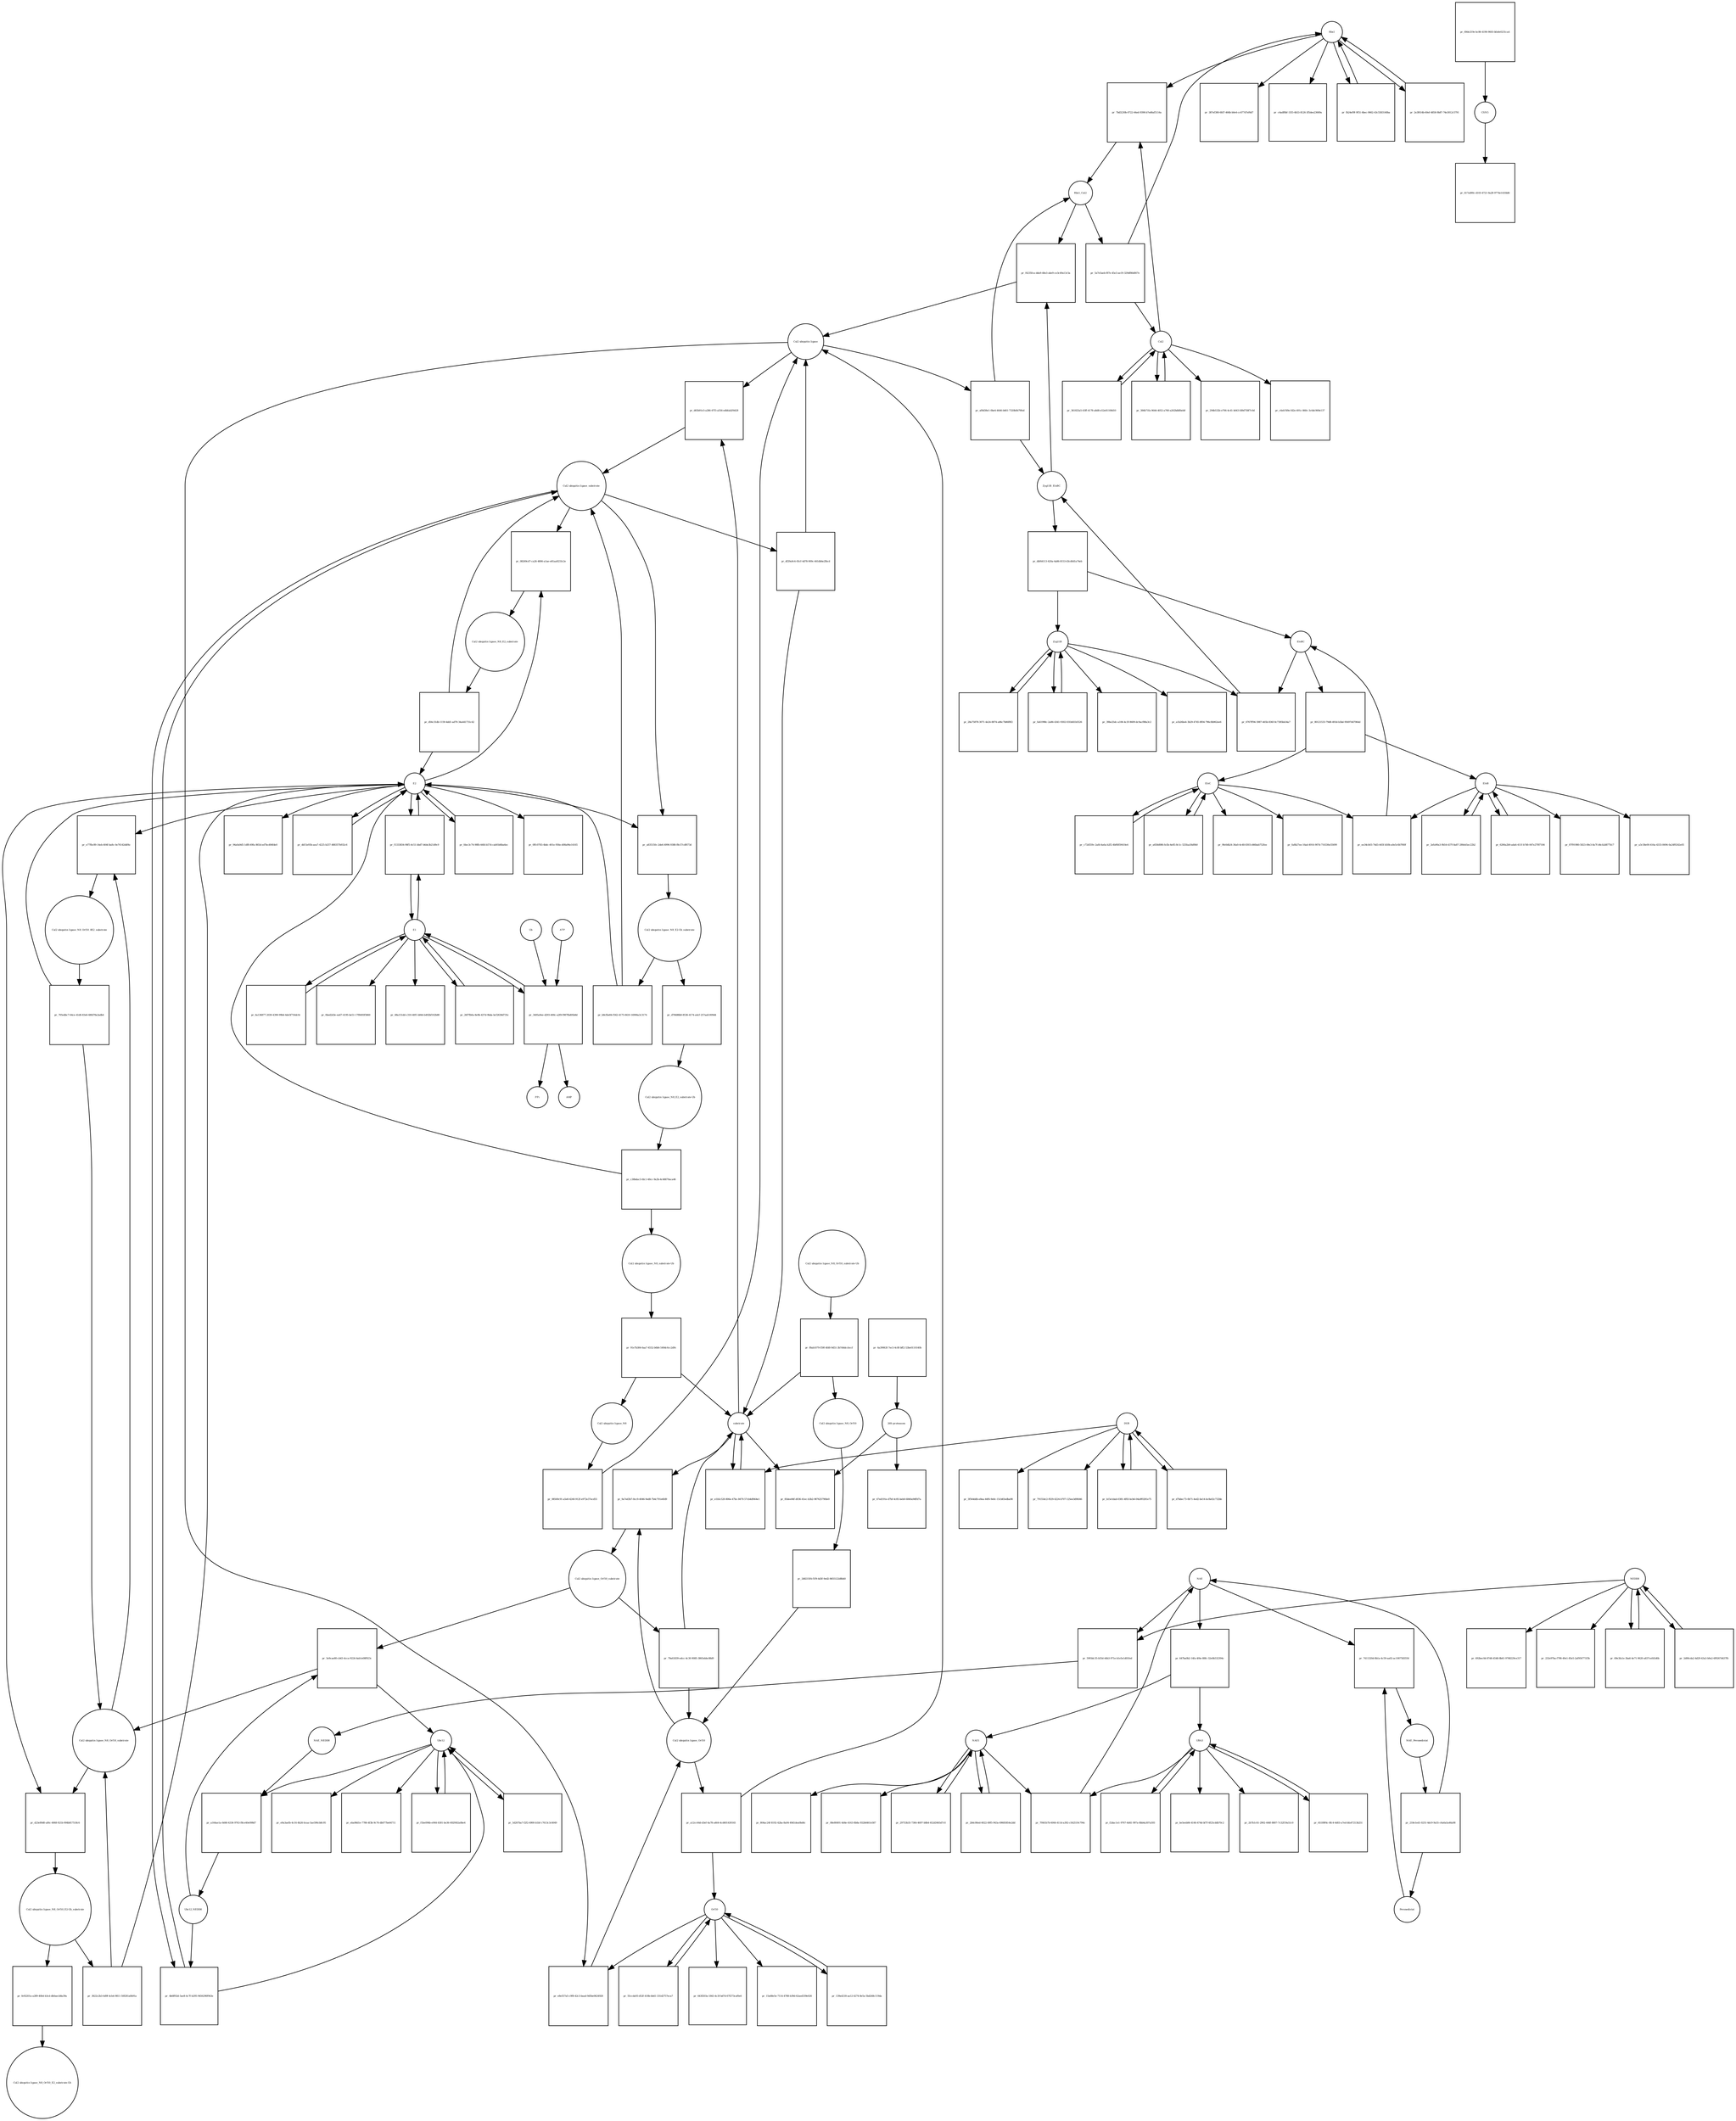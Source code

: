 strict digraph  {
Rbx1 [annotation="", bipartite=0, cls=macromolecule, fontsize=4, label=Rbx1, shape=circle];
"pr_7bd3230b-0722-44ed-9398-b7ed6af5114a" [annotation="", bipartite=1, cls=process, fontsize=4, label="pr_7bd3230b-0722-44ed-9398-b7ed6af5114a", shape=square];
Cul2 [annotation="", bipartite=0, cls=macromolecule, fontsize=4, label=Cul2, shape=circle];
Rbx1_Cul2 [annotation="", bipartite=0, cls=complex, fontsize=4, label=Rbx1_Cul2, shape=circle];
"Cul2 ubiquitin ligase_N8_Orf10_substrate" [annotation="", bipartite=0, cls=complex, fontsize=4, label="Cul2 ubiquitin ligase_N8_Orf10_substrate", shape=circle];
"pr_e77fbc89-14eb-404f-ba8c-0e76142ddf4c" [annotation="", bipartite=1, cls=process, fontsize=4, label="pr_e77fbc89-14eb-404f-ba8c-0e76142ddf4c", shape=square];
E2 [annotation="", bipartite=0, cls=macromolecule, fontsize=4, label=E2, shape=circle];
"Cul2 ubiquitin ligase_N8_Orf10_0E2_substrate" [annotation="", bipartite=0, cls=complex, fontsize=4, label="Cul2 ubiquitin ligase_N8_Orf10_0E2_substrate", shape=circle];
"Cul2 ubiquitin ligase_substrate" [annotation="", bipartite=0, cls=complex, fontsize=4, label="Cul2 ubiquitin ligase_substrate", shape=circle];
"pr_08269cd7-ca26-4806-a1ae-e81aa9233c2e" [annotation="", bipartite=1, cls=process, fontsize=4, label="pr_08269cd7-ca26-4806-a1ae-e81aa9233c2e", shape=square];
"Cul2 ubiquitin ligase_N8_E2_substrate" [annotation="", bipartite=0, cls=complex, fontsize=4, label="Cul2 ubiquitin ligase_N8_E2_substrate", shape=circle];
"Cul2 ubiquitin ligase_Orf10" [annotation="", bipartite=0, cls=complex, fontsize=4, label="Cul2 ubiquitin ligase_Orf10", shape=circle];
"pr_9a7ed3b7-8cc9-4046-9ed8-7b4c701e6fd9" [annotation="", bipartite=1, cls=process, fontsize=4, label="pr_9a7ed3b7-8cc9-4046-9ed8-7b4c701e6fd9", shape=square];
substrate [annotation="", bipartite=0, cls=macromolecule, fontsize=4, label=substrate, shape=circle];
"Cul2 ubiquitin ligase_Orf10_substrate" [annotation="", bipartite=0, cls=complex, fontsize=4, label="Cul2 ubiquitin ligase_Orf10_substrate", shape=circle];
"pr_5e9cae80-cb63-4cca-9224-4ab1e08f923c" [annotation="", bipartite=1, cls=process, fontsize=4, label="pr_5e9cae80-cb63-4cca-9224-4ab1e08f923c", shape=square];
Ubc12_NEDD8 [annotation="", bipartite=0, cls=complex, fontsize=4, label=Ubc12_NEDD8, shape=circle];
Ubc12 [annotation="", bipartite=0, cls=macromolecule, fontsize=4, label=Ubc12, shape=circle];
"pr_d65b91e3-a286-47f3-a556-edbfab2f4428" [annotation="", bipartite=1, cls=process, fontsize=4, label="pr_d65b91e3-a286-47f3-a556-edbfab2f4428", shape=square];
"Cul2 ubiquitin ligase" [annotation="", bipartite=0, cls=complex, fontsize=4, label="Cul2 ubiquitin ligase", shape=circle];
"pr_4b6ff02d-5ae8-4c7f-b295-9456290f943e" [annotation="", bipartite=1, cls=process, fontsize=4, label="pr_4b6ff02d-5ae8-4c7f-b295-9456290f943e", shape=square];
EloB [annotation="", bipartite=0, cls=macromolecule, fontsize=4, label=EloB, shape=circle];
"pr_ee34cb03-74d3-445f-b50b-a0e5c6b7f60f" [annotation="", bipartite=1, cls=process, fontsize=4, label="pr_ee34cb03-74d3-445f-b50b-a0e5c6b7f60f", shape=square];
EloC [annotation="", bipartite=0, cls=macromolecule, fontsize=4, label=EloC, shape=circle];
EloBC [annotation="", bipartite=0, cls=complex, fontsize=4, label=EloBC, shape=circle];
"pr_6767ff94-5987-465b-836f-8c7385bb34a7" [annotation="", bipartite=1, cls=process, fontsize=4, label="pr_6767ff94-5987-465b-836f-8c7385bb34a7", shape=square];
Zyg11B [annotation="", bipartite=0, cls=macromolecule, fontsize=4, label=Zyg11B, shape=circle];
Zyg11B_EloBC [annotation="", bipartite=0, cls=complex, fontsize=4, label=Zyg11B_EloBC, shape=circle];
"pr_f4235fca-dda9-48e3-abe9-ce3c49a13c5a" [annotation="", bipartite=1, cls=process, fontsize=4, label="pr_f4235fca-dda9-48e3-abe9-ce3c49a13c5a", shape=square];
NAE1 [annotation="", bipartite=0, cls=macromolecule, fontsize=4, label=NAE1, shape=circle];
"pr_7f461b7b-6044-411d-a392-c562519c794c" [annotation="", bipartite=1, cls=process, fontsize=4, label="pr_7f461b7b-6044-411d-a392-c562519c794c", shape=square];
UBA3 [annotation="", bipartite=0, cls=macromolecule, fontsize=4, label=UBA3, shape=circle];
NAE [annotation="", bipartite=0, cls=complex, fontsize=4, label=NAE, shape=circle];
"pr_7411320d-8b1a-4c59-aa02-ac1007583556" [annotation="", bipartite=1, cls=process, fontsize=4, label="pr_7411320d-8b1a-4c59-aa02-ac1007583556", shape=square];
Pevonedistat [annotation="", bipartite=0, cls="simple chemical", fontsize=4, label=Pevonedistat, shape=circle];
NAE_Pevonedistat [annotation="", bipartite=0, cls=complex, fontsize=4, label=NAE_Pevonedistat, shape=circle];
NEDD8 [annotation="", bipartite=0, cls=macromolecule, fontsize=4, label=NEDD8, shape=circle];
"pr_5993dc35-b55d-44b3-971e-b1e5e1d01fed" [annotation="", bipartite=1, cls=process, fontsize=4, label="pr_5993dc35-b55d-44b3-971e-b1e5e1d01fed", shape=square];
NAE_NEDD8 [annotation="", bipartite=0, cls=complex, fontsize=4, label=NAE_NEDD8, shape=circle];
"pr_e8e557a5-c9f8-42c3-baad-9d5be0624928" [annotation="", bipartite=1, cls=process, fontsize=4, label="pr_e8e557a5-c9f8-42c3-baad-9d5be0624928", shape=square];
Orf10 [annotation="", bipartite=0, cls=macromolecule, fontsize=4, label=Orf10, shape=circle];
"pr_a164ae1a-0d46-4334-9763-f8ce40e098d7" [annotation="", bipartite=1, cls=process, fontsize=4, label="pr_a164ae1a-0d46-4334-9763-f8ce40e098d7", shape=square];
"26S-proteasom" [annotation="", bipartite=0, cls=complex, fontsize=4, label="26S-proteasom", shape=circle];
"pr_47ed191e-d7bf-4c85-beb0-6840a94ffd7a" [annotation="", bipartite=1, cls=process, fontsize=4, label="pr_47ed191e-d7bf-4c85-beb0-6840a94ffd7a", shape=square];
CSN5 [annotation="", bipartite=0, cls=complex, fontsize=4, label=CSN5, shape=circle];
"pr_617a490c-d103-4721-9a28-9774e141fdd6" [annotation="", bipartite=1, cls=process, fontsize=4, label="pr_617a490c-d103-4721-9a28-9774e141fdd6", shape=square];
"pr_294b532b-e706-4c41-b043-fd9d758f7c0d" [annotation="", bipartite=1, cls=process, fontsize=4, label="pr_294b532b-e706-4c41-b043-fd9d758f7c0d", shape=square];
"pr_c6eb7d9e-fd2e-491c-860c-3c6dc969e137" [annotation="", bipartite=1, cls=process, fontsize=4, label="pr_c6eb7d9e-fd2e-491c-860c-3c6dc969e137", shape=square];
DUB [annotation="", bipartite=0, cls=macromolecule, fontsize=4, label=DUB, shape=circle];
"pr_3f564ddb-e8ea-44f6-9e8c-15cb83edba98" [annotation="", bipartite=1, cls=process, fontsize=4, label="pr_3f564ddb-e8ea-44f6-9e8c-15cb83edba98", shape=square];
"pr_79155dc2-f029-4224-b707-125ee3d9fd46" [annotation="", bipartite=1, cls=process, fontsize=4, label="pr_79155dc2-f029-4224-b707-125ee3d9fd46", shape=square];
E1 [annotation="", bipartite=0, cls=macromolecule, fontsize=4, label=E1, shape=circle];
"pr_0bed2d3e-ea67-4195-be51-17f8493f5860" [annotation="", bipartite=1, cls=process, fontsize=4, label="pr_0bed2d3e-ea67-4195-be51-17f8493f5860", shape=square];
"pr_68a151dd-c310-40f1-b844-b492bf102b80" [annotation="", bipartite=1, cls=process, fontsize=4, label="pr_68a151dd-c310-40f1-b844-b492bf102b80", shape=square];
"pr_0ffc0783-4bdc-401e-956e-d08a96e14165" [annotation="", bipartite=1, cls=process, fontsize=4, label="pr_0ffc0783-4bdc-401e-956e-d08a96e14165", shape=square];
"pr_94a0a9d5-1df8-49fa-865d-ed7bcd04fde0" [annotation="", bipartite=1, cls=process, fontsize=4, label="pr_94a0a9d5-1df8-49fa-865d-ed7bcd04fde0", shape=square];
"pr_87f91980-5823-49e3-8a7f-d4cb2d877b17" [annotation="", bipartite=1, cls=process, fontsize=4, label="pr_87f91980-5823-49e3-8a7f-d4cb2d877b17", shape=square];
"pr_a3c58e00-416a-4333-8494-0a24f0242e05" [annotation="", bipartite=1, cls=process, fontsize=4, label="pr_a3c58e00-416a-4333-8494-0a24f0242e05", shape=square];
"pr_9fe0db24-36a0-4c48-8303-d46bab752fee" [annotation="", bipartite=1, cls=process, fontsize=4, label="pr_9fe0db24-36a0-4c48-8303-d46bab752fee", shape=square];
"pr_fa8b27ee-16ad-4916-907d-716336e55699" [annotation="", bipartite=1, cls=process, fontsize=4, label="pr_fa8b27ee-16ad-4916-907d-716336e55699", shape=square];
"pr_804ac24f-8192-42ba-8a04-49d1dea0bd4c" [annotation="", bipartite=1, cls=process, fontsize=4, label="pr_804ac24f-8192-42ba-8a04-49d1dea0bd4c", shape=square];
"pr_08e80491-4d4e-4163-8b8a-932b6461e587" [annotation="", bipartite=1, cls=process, fontsize=4, label="pr_08e80491-4d4e-4163-8b8a-932b6461e587", shape=square];
"pr_692bec0d-87d6-4548-8b61-9768229ce317" [annotation="", bipartite=1, cls=process, fontsize=4, label="pr_692bec0d-87d6-4548-8b61-9768229ce317", shape=square];
"pr_232e97ba-f798-49e1-85e5-2af956771f3b" [annotation="", bipartite=1, cls=process, fontsize=4, label="pr_232e97ba-f798-49e1-85e5-2af956771f3b", shape=square];
"pr_643f203a-1843-4c3f-bd7d-67f273caf0e6" [annotation="", bipartite=1, cls=process, fontsize=4, label="pr_643f203a-1843-4c3f-bd7d-67f273caf0e6", shape=square];
"pr_15a68e5e-7114-4788-b39d-62aed339e026" [annotation="", bipartite=1, cls=process, fontsize=4, label="pr_15a68e5e-7114-4788-b39d-62aed339e026", shape=square];
"pr_387ef380-6fd7-466b-b0e4-cc677d7ef6d7" [annotation="", bipartite=1, cls=process, fontsize=4, label="pr_387ef380-6fd7-466b-b0e4-cc677d7ef6d7", shape=square];
"pr_c4adf8bf-15f3-4b53-8126-3f5dee23669a" [annotation="", bipartite=1, cls=process, fontsize=4, label="pr_c4adf8bf-15f3-4b53-8126-3f5dee23669a", shape=square];
"pr_be5eeb84-4146-474d-bf7f-6f25cddb70c2" [annotation="", bipartite=1, cls=process, fontsize=4, label="pr_be5eeb84-4146-474d-bf7f-6f25cddb70c2", shape=square];
"pr_2b7b1c61-2902-446f-8807-7c32f19a51c0" [annotation="", bipartite=1, cls=process, fontsize=4, label="pr_2b7b1c61-2902-446f-8807-7c32f19a51c0", shape=square];
"pr_e9a3aefb-4c16-4b26-bcaa-5ae596cb8c95" [annotation="", bipartite=1, cls=process, fontsize=4, label="pr_e9a3aefb-4c16-4b26-bcaa-5ae596cb8c95", shape=square];
"pr_eba98d1e-7786-4f3b-9c76-db077be64711" [annotation="", bipartite=1, cls=process, fontsize=4, label="pr_eba98d1e-7786-4f3b-9c76-db077be64711", shape=square];
"pr_39be25dc-a106-4c3f-8609-dc9acf88a3c2" [annotation="", bipartite=1, cls=process, fontsize=4, label="pr_39be25dc-a106-4c3f-8609-dc9acf88a3c2", shape=square];
"pr_a1b26be4-3b29-4745-8f04-796c8b962ee6" [annotation="", bipartite=1, cls=process, fontsize=4, label="pr_a1b26be4-3b29-4745-8f04-796c8b962ee6", shape=square];
"pr_85dee84f-d036-41ec-b3b2-98762579fde0" [annotation="", bipartite=1, cls=process, fontsize=4, label="pr_85dee84f-d036-41ec-b3b2-98762579fde0", shape=square];
"Cul2 ubiquitin ligase_N8_Orf10_E2-Ub_substrate" [annotation="", bipartite=0, cls=complex, fontsize=4, label="Cul2 ubiquitin ligase_N8_Orf10_E2-Ub_substrate", shape=circle];
"pr_3622c2b3-6d9f-4cb4-9811-50f281a0b91a" [annotation="", bipartite=1, cls=process, fontsize=4, label="pr_3622c2b3-6d9f-4cb4-9811-50f281a0b91a", shape=square];
"Cul2 ubiquitin ligase_N8_E2-Ub_substrate" [annotation="", bipartite=0, cls=complex, fontsize=4, label="Cul2 ubiquitin ligase_N8_E2-Ub_substrate", shape=circle];
"pr_b8cfbe84-f562-4175-8410-16906a3c3174" [annotation="", bipartite=1, cls=process, fontsize=4, label="pr_b8cfbe84-f562-4175-8410-16906a3c3174", shape=square];
"pr_e1b5c520-806e-47bc-8470-57cb4df464e1" [annotation="", bipartite=1, cls=process, fontsize=4, label="pr_e1b5c520-806e-47bc-8470-57cb4df464e1", shape=square];
"pr_5a7e5aeb-f87e-45e3-ae19-329df86d007e" [annotation="", bipartite=1, cls=process, fontsize=4, label="pr_5a7e5aeb-f87e-45e3-ae19-329df86d007e", shape=square];
"pr_705edbc7-64ce-41d6-83e6-68fd78a3adb4" [annotation="", bipartite=1, cls=process, fontsize=4, label="pr_705edbc7-64ce-41d6-83e6-68fd78a3adb4", shape=square];
"pr_d56c31db-1159-4dd1-ad70-34a441731c42" [annotation="", bipartite=1, cls=process, fontsize=4, label="pr_d56c31db-1159-4dd1-ad70-34a441731c42", shape=square];
"Cul2 ubiquitin ligase_N8_E2_substrate-Ub" [annotation="", bipartite=0, cls=complex, fontsize=4, label="Cul2 ubiquitin ligase_N8_E2_substrate-Ub", shape=circle];
"pr_c38bdac5-fdc1-48cc-9a3b-4c48870aca46" [annotation="", bipartite=1, cls=process, fontsize=4, label="pr_c38bdac5-fdc1-48cc-9a3b-4c48870aca46", shape=square];
"Cul2 ubiquitin ligase_N8_substrate-Ub" [annotation="", bipartite=0, cls=complex, fontsize=4, label="Cul2 ubiquitin ligase_N8_substrate-Ub", shape=circle];
"pr_af8d38e1-0be4-4646-b661-7320b0b79fed" [annotation="", bipartite=1, cls=process, fontsize=4, label="pr_af8d38e1-0be4-4646-b661-7320b0b79fed", shape=square];
"Cul2 ubiquitin ligase_N8" [annotation="", bipartite=0, cls=complex, fontsize=4, label="Cul2 ubiquitin ligase_N8", shape=circle];
"pr_08569c91-a5e8-4240-912f-e972e37ecd55" [annotation="", bipartite=1, cls=process, fontsize=4, label="pr_08569c91-a5e8-4240-912f-e972e37ecd55", shape=square];
"pr_a12cc44d-d3ef-4a78-a464-4cd401430165" [annotation="", bipartite=1, cls=process, fontsize=4, label="pr_a12cc44d-d3ef-4a78-a464-4cd401430165", shape=square];
"Cul2 ubiquitin ligase_N8_Orf10" [annotation="", bipartite=0, cls=complex, fontsize=4, label="Cul2 ubiquitin ligase_N8_Orf10", shape=circle];
"pr_248215f4-f1f9-4d3f-9ed2-8655122d8b40" [annotation="", bipartite=1, cls=process, fontsize=4, label="pr_248215f4-f1f9-4d3f-9ed2-8655122d8b40", shape=square];
"pr_79a61839-edcc-4c30-9085-3865ebbc88d9" [annotation="", bipartite=1, cls=process, fontsize=4, label="pr_79a61839-edcc-4c30-9085-3865ebbc88d9", shape=square];
"Cul2 ubiquitin ligase_N8_Orf10_substrate-Ub" [annotation="", bipartite=0, cls=complex, fontsize=4, label="Cul2 ubiquitin ligase_N8_Orf10_substrate-Ub", shape=circle];
"pr_f8ab1079-f59f-4fd0-9d51-3b7d4dccbccf" [annotation="", bipartite=1, cls=process, fontsize=4, label="pr_f8ab1079-f59f-4fd0-9d51-3b7d4dccbccf", shape=square];
"pr_df29a9c4-05cf-4d78-909c-661db6e2fbcd" [annotation="", bipartite=1, cls=process, fontsize=4, label="pr_df29a9c4-05cf-4d78-909c-661db6e2fbcd", shape=square];
"pr_91e7b384-6aa7-4552-b6b6-549dc6cc2d9c" [annotation="", bipartite=1, cls=process, fontsize=4, label="pr_91e7b384-6aa7-4552-b6b6-549dc6cc2d9c", shape=square];
"pr_80121533-79d8-493d-b3bd-95697d47064d" [annotation="", bipartite=1, cls=process, fontsize=4, label="pr_80121533-79d8-493d-b3bd-95697d47064d", shape=square];
"pr_dbf44113-420a-4a86-8153-d3cd0d1a74eb" [annotation="", bipartite=1, cls=process, fontsize=4, label="pr_dbf44113-420a-4a86-8153-d3cd0d1a74eb", shape=square];
"pr_647ba0b2-14fa-4f4e-88fc-32e0b532394c" [annotation="", bipartite=1, cls=process, fontsize=4, label="pr_647ba0b2-14fa-4f4e-88fc-32e0b532394c", shape=square];
"pr_218e1ed1-0251-4dc9-9a55-c6a6a5a46a98" [annotation="", bipartite=1, cls=process, fontsize=4, label="pr_218e1ed1-0251-4dc9-9a55-c6a6a5a46a98", shape=square];
"pr_6a39063f-7ec5-4c8f-bff2-53be0110140b" [annotation="", bipartite=1, cls=process, fontsize=4, label="pr_6a39063f-7ec5-4c8f-bff2-53be0110140b", shape=square];
"pr_69de219e-bc86-4196-9603-bfa6e0231ca4" [annotation="", bipartite=1, cls=process, fontsize=4, label="pr_69de219e-bc86-4196-9603-bfa6e0231ca4", shape=square];
"pr_361825a5-43ff-4178-a8d8-e52e81108d10" [annotation="", bipartite=1, cls=process, fontsize=4, label="pr_361825a5-43ff-4178-a8d8-e52e81108d10", shape=square];
"pr_b15e1dab-0381-4f83-bcb6-04a9f0281e75" [annotation="", bipartite=1, cls=process, fontsize=4, label="pr_b15e1dab-0381-4f83-bcb6-04a9f0281e75", shape=square];
"pr_26f7fb0a-8e9b-437d-9bda-bcf2638d735c" [annotation="", bipartite=1, cls=process, fontsize=4, label="pr_26f7fb0a-8e9b-437d-9bda-bcf2638d735c", shape=square];
"pr_dd15e93b-aea7-4225-b257-488357b932c6" [annotation="", bipartite=1, cls=process, fontsize=4, label="pr_dd15e93b-aea7-4225-b257-488357b932c6", shape=square];
"pr_2efa90a3-9b54-437f-8a87-280eb5ec22b2" [annotation="", bipartite=1, cls=process, fontsize=4, label="pr_2efa90a3-9b54-437f-8a87-280eb5ec22b2", shape=square];
"pr_c72d559c-2afd-4a6a-b2f2-4bf6859410e4" [annotation="", bipartite=1, cls=process, fontsize=4, label="pr_c72d559c-2afd-4a6a-b2f2-4bf6859410e4", shape=square];
"pr_29753b35-7364-4697-b8b4-452d3465d7c0" [annotation="", bipartite=1, cls=process, fontsize=4, label="pr_29753b35-7364-4697-b8b4-452d3465d7c0", shape=square];
"pr_69e3fa1e-3ba6-4e71-9620-a837cefd1d6b" [annotation="", bipartite=1, cls=process, fontsize=4, label="pr_69e3fa1e-3ba6-4e71-9620-a837cefd1d6b", shape=square];
"pr_139a4218-aa12-4274-8e5a-5bd248c119da" [annotation="", bipartite=1, cls=process, fontsize=4, label="pr_139a4218-aa12-4274-8e5a-5bd248c119da", shape=square];
"pr_fb24ef9f-9f51-4bec-9662-43c5583140ba" [annotation="", bipartite=1, cls=process, fontsize=4, label="pr_fb24ef9f-9f51-4bec-9662-43c5583140ba", shape=square];
"pr_65189f4c-8fc4-4d03-a7ed-bfa47213b251" [annotation="", bipartite=1, cls=process, fontsize=4, label="pr_65189f4c-8fc4-4d03-a7ed-bfa47213b251", shape=square];
"pr_f1be094b-e944-4301-be36-492f402a0be4" [annotation="", bipartite=1, cls=process, fontsize=4, label="pr_f1be094b-e944-4301-be36-492f402a0be4", shape=square];
"pr_28a75878-3071-4e24-8874-a86c7b86f8f2" [annotation="", bipartite=1, cls=process, fontsize=4, label="pr_28a75878-3071-4e24-8874-a86c7b86f8f2", shape=square];
"pr_384b71fa-9644-4052-a760-a262bdbfbeb8" [annotation="", bipartite=1, cls=process, fontsize=4, label="pr_384b71fa-9644-4052-a760-a262bdbfbeb8", shape=square];
"pr_d7bdec73-0b71-4ed2-be14-bc8a02c732bb" [annotation="", bipartite=1, cls=process, fontsize=4, label="pr_d7bdec73-0b71-4ed2-be14-bc8a02c732bb", shape=square];
"pr_6a136877-2030-4390-99b4-4de5f716dc0c" [annotation="", bipartite=1, cls=process, fontsize=4, label="pr_6a136877-2030-4390-99b4-4de5f716dc0c", shape=square];
"pr_fdec3c74-98fb-44fd-b57d-cab93d4ba6ec" [annotation="", bipartite=1, cls=process, fontsize=4, label="pr_fdec3c74-98fb-44fd-b57d-cab93d4ba6ec", shape=square];
"pr_6206a2b9-ada6-411f-b7d0-047e27f87184" [annotation="", bipartite=1, cls=process, fontsize=4, label="pr_6206a2b9-ada6-411f-b7d0-047e27f87184", shape=square];
"pr_a658d086-fe5b-4e85-8c1c-525faa56d9b0" [annotation="", bipartite=1, cls=process, fontsize=4, label="pr_a658d086-fe5b-4e85-8c1c-525faa56d9b0", shape=square];
"pr_2b6c86ed-6022-49f5-943a-69685854e2dd" [annotation="", bipartite=1, cls=process, fontsize=4, label="pr_2b6c86ed-6022-49f5-943a-69685854e2dd", shape=square];
"pr_2d00cda2-4d29-43a3-b9a2-6f9267d437fb" [annotation="", bipartite=1, cls=process, fontsize=4, label="pr_2d00cda2-4d29-43a3-b9a2-6f9267d437fb", shape=square];
"pr_55ccda93-d52f-418b-bb41-331d2757eca7" [annotation="", bipartite=1, cls=process, fontsize=4, label="pr_55ccda93-d52f-418b-bb41-331d2757eca7", shape=square];
"pr_2e3f614b-60ef-4858-9b87-74e3012c5791" [annotation="", bipartite=1, cls=process, fontsize=4, label="pr_2e3f614b-60ef-4858-9b87-74e3012c5791", shape=square];
"pr_f2dac1e1-9767-4d41-997a-8bb4a307a593" [annotation="", bipartite=1, cls=process, fontsize=4, label="pr_f2dac1e1-9767-4d41-997a-8bb4a307a593", shape=square];
"pr_5d267ba7-f2f2-4900-b1bf-c7613c3c6049" [annotation="", bipartite=1, cls=process, fontsize=4, label="pr_5d267ba7-f2f2-4900-b1bf-c7613c3c6049", shape=square];
"pr_fa61998c-2a86-4341-9302-031bfd1b5526" [annotation="", bipartite=1, cls=process, fontsize=4, label="pr_fa61998c-2a86-4341-9302-031bfd1b5526", shape=square];
"pr_3405a9ee-d293-400c-a2f8-f987fbd05b8d" [annotation="", bipartite=1, cls=process, fontsize=4, label="pr_3405a9ee-d293-400c-a2f8-f987fbd05b8d", shape=square];
Ub [annotation="", bipartite=0, cls="simple chemical", fontsize=4, label=Ub, shape=circle];
ATP [annotation="", bipartite=0, cls="simple chemical", fontsize=4, label=ATP, shape=circle];
AMP [annotation="", bipartite=0, cls="simple chemical", fontsize=4, label=AMP, shape=circle];
PPi [annotation="", bipartite=0, cls="simple chemical", fontsize=4, label=PPi, shape=circle];
"pr_f1333834-98f5-4c51-bbd7-b6de3b21d9c9" [annotation="", bipartite=1, cls=process, fontsize=4, label="pr_f1333834-98f5-4c51-bbd7-b6de3b21d9c9", shape=square];
"pr_d23e89d0-af6c-4068-921b-904b817518c6" [annotation="", bipartite=1, cls=process, fontsize=4, label="pr_d23e89d0-af6c-4068-921b-904b817518c6", shape=square];
"pr_a835150c-2de6-4996-9388-f8c57cdf673d" [annotation="", bipartite=1, cls=process, fontsize=4, label="pr_a835150c-2de6-4996-9388-f8c57cdf673d", shape=square];
"pr_d78488b8-8536-4174-a4cf-257aafc009d4" [annotation="", bipartite=1, cls=process, fontsize=4, label="pr_d78488b8-8536-4174-a4cf-257aafc009d4", shape=square];
"pr_fe92201a-a289-40b4-b3cd-db0aecb8a39a" [annotation="", bipartite=1, cls=process, fontsize=4, label="pr_fe92201a-a289-40b4-b3cd-db0aecb8a39a", shape=square];
"Cul2 ubiquitin ligase_N8_Orf10_E2_substrate-Ub" [annotation="", bipartite=0, cls=complex, fontsize=4, label="Cul2 ubiquitin ligase_N8_Orf10_E2_substrate-Ub", shape=circle];
Rbx1 -> "pr_7bd3230b-0722-44ed-9398-b7ed6af5114a"  [annotation="", interaction_type=consumption];
Rbx1 -> "pr_387ef380-6fd7-466b-b0e4-cc677d7ef6d7"  [annotation="", interaction_type=consumption];
Rbx1 -> "pr_c4adf8bf-15f3-4b53-8126-3f5dee23669a"  [annotation="", interaction_type=consumption];
Rbx1 -> "pr_fb24ef9f-9f51-4bec-9662-43c5583140ba"  [annotation="", interaction_type=consumption];
Rbx1 -> "pr_2e3f614b-60ef-4858-9b87-74e3012c5791"  [annotation="", interaction_type=consumption];
"pr_7bd3230b-0722-44ed-9398-b7ed6af5114a" -> Rbx1_Cul2  [annotation="", interaction_type=production];
Cul2 -> "pr_7bd3230b-0722-44ed-9398-b7ed6af5114a"  [annotation="", interaction_type=consumption];
Cul2 -> "pr_294b532b-e706-4c41-b043-fd9d758f7c0d"  [annotation="", interaction_type=consumption];
Cul2 -> "pr_c6eb7d9e-fd2e-491c-860c-3c6dc969e137"  [annotation="", interaction_type=consumption];
Cul2 -> "pr_361825a5-43ff-4178-a8d8-e52e81108d10"  [annotation="", interaction_type=consumption];
Cul2 -> "pr_384b71fa-9644-4052-a760-a262bdbfbeb8"  [annotation="", interaction_type=consumption];
Rbx1_Cul2 -> "pr_f4235fca-dda9-48e3-abe9-ce3c49a13c5a"  [annotation="", interaction_type=consumption];
Rbx1_Cul2 -> "pr_5a7e5aeb-f87e-45e3-ae19-329df86d007e"  [annotation="", interaction_type=consumption];
"Cul2 ubiquitin ligase_N8_Orf10_substrate" -> "pr_e77fbc89-14eb-404f-ba8c-0e76142ddf4c"  [annotation="", interaction_type=consumption];
"Cul2 ubiquitin ligase_N8_Orf10_substrate" -> "pr_d23e89d0-af6c-4068-921b-904b817518c6"  [annotation="", interaction_type=consumption];
"pr_e77fbc89-14eb-404f-ba8c-0e76142ddf4c" -> "Cul2 ubiquitin ligase_N8_Orf10_0E2_substrate"  [annotation="", interaction_type=production];
E2 -> "pr_e77fbc89-14eb-404f-ba8c-0e76142ddf4c"  [annotation="", interaction_type=consumption];
E2 -> "pr_08269cd7-ca26-4806-a1ae-e81aa9233c2e"  [annotation="", interaction_type=consumption];
E2 -> "pr_0ffc0783-4bdc-401e-956e-d08a96e14165"  [annotation="", interaction_type=consumption];
E2 -> "pr_94a0a9d5-1df8-49fa-865d-ed7bcd04fde0"  [annotation="", interaction_type=consumption];
E2 -> "pr_dd15e93b-aea7-4225-b257-488357b932c6"  [annotation="", interaction_type=consumption];
E2 -> "pr_fdec3c74-98fb-44fd-b57d-cab93d4ba6ec"  [annotation="", interaction_type=consumption];
E2 -> "pr_f1333834-98f5-4c51-bbd7-b6de3b21d9c9"  [annotation="", interaction_type=consumption];
E2 -> "pr_d23e89d0-af6c-4068-921b-904b817518c6"  [annotation="", interaction_type=consumption];
E2 -> "pr_a835150c-2de6-4996-9388-f8c57cdf673d"  [annotation="", interaction_type=consumption];
"Cul2 ubiquitin ligase_N8_Orf10_0E2_substrate" -> "pr_705edbc7-64ce-41d6-83e6-68fd78a3adb4"  [annotation="", interaction_type=consumption];
"Cul2 ubiquitin ligase_substrate" -> "pr_08269cd7-ca26-4806-a1ae-e81aa9233c2e"  [annotation="", interaction_type=consumption];
"Cul2 ubiquitin ligase_substrate" -> "pr_4b6ff02d-5ae8-4c7f-b295-9456290f943e"  [annotation="", interaction_type=consumption];
"Cul2 ubiquitin ligase_substrate" -> "pr_df29a9c4-05cf-4d78-909c-661db6e2fbcd"  [annotation="", interaction_type=consumption];
"Cul2 ubiquitin ligase_substrate" -> "pr_a835150c-2de6-4996-9388-f8c57cdf673d"  [annotation="", interaction_type=consumption];
"pr_08269cd7-ca26-4806-a1ae-e81aa9233c2e" -> "Cul2 ubiquitin ligase_N8_E2_substrate"  [annotation="", interaction_type=production];
"Cul2 ubiquitin ligase_N8_E2_substrate" -> "pr_d56c31db-1159-4dd1-ad70-34a441731c42"  [annotation="", interaction_type=consumption];
"Cul2 ubiquitin ligase_Orf10" -> "pr_9a7ed3b7-8cc9-4046-9ed8-7b4c701e6fd9"  [annotation="", interaction_type=consumption];
"Cul2 ubiquitin ligase_Orf10" -> "pr_a12cc44d-d3ef-4a78-a464-4cd401430165"  [annotation="", interaction_type=consumption];
"pr_9a7ed3b7-8cc9-4046-9ed8-7b4c701e6fd9" -> "Cul2 ubiquitin ligase_Orf10_substrate"  [annotation="", interaction_type=production];
substrate -> "pr_9a7ed3b7-8cc9-4046-9ed8-7b4c701e6fd9"  [annotation="", interaction_type=consumption];
substrate -> "pr_d65b91e3-a286-47f3-a556-edbfab2f4428"  [annotation="", interaction_type=consumption];
substrate -> "pr_85dee84f-d036-41ec-b3b2-98762579fde0"  [annotation="", interaction_type=consumption];
substrate -> "pr_e1b5c520-806e-47bc-8470-57cb4df464e1"  [annotation="", interaction_type=consumption];
"Cul2 ubiquitin ligase_Orf10_substrate" -> "pr_5e9cae80-cb63-4cca-9224-4ab1e08f923c"  [annotation="", interaction_type=consumption];
"Cul2 ubiquitin ligase_Orf10_substrate" -> "pr_79a61839-edcc-4c30-9085-3865ebbc88d9"  [annotation="", interaction_type=consumption];
"pr_5e9cae80-cb63-4cca-9224-4ab1e08f923c" -> "Cul2 ubiquitin ligase_N8_Orf10_substrate"  [annotation="", interaction_type=production];
"pr_5e9cae80-cb63-4cca-9224-4ab1e08f923c" -> Ubc12  [annotation="", interaction_type=production];
Ubc12_NEDD8 -> "pr_5e9cae80-cb63-4cca-9224-4ab1e08f923c"  [annotation="", interaction_type=consumption];
Ubc12_NEDD8 -> "pr_4b6ff02d-5ae8-4c7f-b295-9456290f943e"  [annotation="", interaction_type=consumption];
Ubc12 -> "pr_a164ae1a-0d46-4334-9763-f8ce40e098d7"  [annotation="", interaction_type=consumption];
Ubc12 -> "pr_e9a3aefb-4c16-4b26-bcaa-5ae596cb8c95"  [annotation="", interaction_type=consumption];
Ubc12 -> "pr_eba98d1e-7786-4f3b-9c76-db077be64711"  [annotation="", interaction_type=consumption];
Ubc12 -> "pr_f1be094b-e944-4301-be36-492f402a0be4"  [annotation="", interaction_type=consumption];
Ubc12 -> "pr_5d267ba7-f2f2-4900-b1bf-c7613c3c6049"  [annotation="", interaction_type=consumption];
"pr_d65b91e3-a286-47f3-a556-edbfab2f4428" -> "Cul2 ubiquitin ligase_substrate"  [annotation="", interaction_type=production];
"Cul2 ubiquitin ligase" -> "pr_d65b91e3-a286-47f3-a556-edbfab2f4428"  [annotation="", interaction_type=consumption];
"Cul2 ubiquitin ligase" -> "pr_e8e557a5-c9f8-42c3-baad-9d5be0624928"  [annotation="", interaction_type=consumption];
"Cul2 ubiquitin ligase" -> "pr_af8d38e1-0be4-4646-b661-7320b0b79fed"  [annotation="", interaction_type=consumption];
"pr_4b6ff02d-5ae8-4c7f-b295-9456290f943e" -> "Cul2 ubiquitin ligase_substrate"  [annotation="", interaction_type=production];
"pr_4b6ff02d-5ae8-4c7f-b295-9456290f943e" -> Ubc12  [annotation="", interaction_type=production];
EloB -> "pr_ee34cb03-74d3-445f-b50b-a0e5c6b7f60f"  [annotation="", interaction_type=consumption];
EloB -> "pr_87f91980-5823-49e3-8a7f-d4cb2d877b17"  [annotation="", interaction_type=consumption];
EloB -> "pr_a3c58e00-416a-4333-8494-0a24f0242e05"  [annotation="", interaction_type=consumption];
EloB -> "pr_2efa90a3-9b54-437f-8a87-280eb5ec22b2"  [annotation="", interaction_type=consumption];
EloB -> "pr_6206a2b9-ada6-411f-b7d0-047e27f87184"  [annotation="", interaction_type=consumption];
"pr_ee34cb03-74d3-445f-b50b-a0e5c6b7f60f" -> EloBC  [annotation="", interaction_type=production];
EloC -> "pr_ee34cb03-74d3-445f-b50b-a0e5c6b7f60f"  [annotation="", interaction_type=consumption];
EloC -> "pr_9fe0db24-36a0-4c48-8303-d46bab752fee"  [annotation="", interaction_type=consumption];
EloC -> "pr_fa8b27ee-16ad-4916-907d-716336e55699"  [annotation="", interaction_type=consumption];
EloC -> "pr_c72d559c-2afd-4a6a-b2f2-4bf6859410e4"  [annotation="", interaction_type=consumption];
EloC -> "pr_a658d086-fe5b-4e85-8c1c-525faa56d9b0"  [annotation="", interaction_type=consumption];
EloBC -> "pr_6767ff94-5987-465b-836f-8c7385bb34a7"  [annotation="", interaction_type=consumption];
EloBC -> "pr_80121533-79d8-493d-b3bd-95697d47064d"  [annotation="", interaction_type=consumption];
"pr_6767ff94-5987-465b-836f-8c7385bb34a7" -> Zyg11B_EloBC  [annotation="", interaction_type=production];
Zyg11B -> "pr_6767ff94-5987-465b-836f-8c7385bb34a7"  [annotation="", interaction_type=consumption];
Zyg11B -> "pr_39be25dc-a106-4c3f-8609-dc9acf88a3c2"  [annotation="", interaction_type=consumption];
Zyg11B -> "pr_a1b26be4-3b29-4745-8f04-796c8b962ee6"  [annotation="", interaction_type=consumption];
Zyg11B -> "pr_28a75878-3071-4e24-8874-a86c7b86f8f2"  [annotation="", interaction_type=consumption];
Zyg11B -> "pr_fa61998c-2a86-4341-9302-031bfd1b5526"  [annotation="", interaction_type=consumption];
Zyg11B_EloBC -> "pr_f4235fca-dda9-48e3-abe9-ce3c49a13c5a"  [annotation="", interaction_type=consumption];
Zyg11B_EloBC -> "pr_dbf44113-420a-4a86-8153-d3cd0d1a74eb"  [annotation="", interaction_type=consumption];
"pr_f4235fca-dda9-48e3-abe9-ce3c49a13c5a" -> "Cul2 ubiquitin ligase"  [annotation="", interaction_type=production];
NAE1 -> "pr_7f461b7b-6044-411d-a392-c562519c794c"  [annotation="", interaction_type=consumption];
NAE1 -> "pr_804ac24f-8192-42ba-8a04-49d1dea0bd4c"  [annotation="", interaction_type=consumption];
NAE1 -> "pr_08e80491-4d4e-4163-8b8a-932b6461e587"  [annotation="", interaction_type=consumption];
NAE1 -> "pr_29753b35-7364-4697-b8b4-452d3465d7c0"  [annotation="", interaction_type=consumption];
NAE1 -> "pr_2b6c86ed-6022-49f5-943a-69685854e2dd"  [annotation="", interaction_type=consumption];
"pr_7f461b7b-6044-411d-a392-c562519c794c" -> NAE  [annotation="", interaction_type=production];
UBA3 -> "pr_7f461b7b-6044-411d-a392-c562519c794c"  [annotation="", interaction_type=consumption];
UBA3 -> "pr_be5eeb84-4146-474d-bf7f-6f25cddb70c2"  [annotation="", interaction_type=consumption];
UBA3 -> "pr_2b7b1c61-2902-446f-8807-7c32f19a51c0"  [annotation="", interaction_type=consumption];
UBA3 -> "pr_65189f4c-8fc4-4d03-a7ed-bfa47213b251"  [annotation="", interaction_type=consumption];
UBA3 -> "pr_f2dac1e1-9767-4d41-997a-8bb4a307a593"  [annotation="", interaction_type=consumption];
NAE -> "pr_7411320d-8b1a-4c59-aa02-ac1007583556"  [annotation="", interaction_type=consumption];
NAE -> "pr_5993dc35-b55d-44b3-971e-b1e5e1d01fed"  [annotation="", interaction_type=consumption];
NAE -> "pr_647ba0b2-14fa-4f4e-88fc-32e0b532394c"  [annotation="", interaction_type=consumption];
"pr_7411320d-8b1a-4c59-aa02-ac1007583556" -> NAE_Pevonedistat  [annotation="", interaction_type=production];
Pevonedistat -> "pr_7411320d-8b1a-4c59-aa02-ac1007583556"  [annotation="", interaction_type=consumption];
NAE_Pevonedistat -> "pr_218e1ed1-0251-4dc9-9a55-c6a6a5a46a98"  [annotation="", interaction_type=consumption];
NEDD8 -> "pr_5993dc35-b55d-44b3-971e-b1e5e1d01fed"  [annotation="", interaction_type=consumption];
NEDD8 -> "pr_692bec0d-87d6-4548-8b61-9768229ce317"  [annotation="", interaction_type=consumption];
NEDD8 -> "pr_232e97ba-f798-49e1-85e5-2af956771f3b"  [annotation="", interaction_type=consumption];
NEDD8 -> "pr_69e3fa1e-3ba6-4e71-9620-a837cefd1d6b"  [annotation="", interaction_type=consumption];
NEDD8 -> "pr_2d00cda2-4d29-43a3-b9a2-6f9267d437fb"  [annotation="", interaction_type=consumption];
"pr_5993dc35-b55d-44b3-971e-b1e5e1d01fed" -> NAE_NEDD8  [annotation="", interaction_type=production];
NAE_NEDD8 -> "pr_a164ae1a-0d46-4334-9763-f8ce40e098d7"  [annotation="", interaction_type=consumption];
"pr_e8e557a5-c9f8-42c3-baad-9d5be0624928" -> "Cul2 ubiquitin ligase_Orf10"  [annotation="", interaction_type=production];
Orf10 -> "pr_e8e557a5-c9f8-42c3-baad-9d5be0624928"  [annotation="", interaction_type=consumption];
Orf10 -> "pr_643f203a-1843-4c3f-bd7d-67f273caf0e6"  [annotation="", interaction_type=consumption];
Orf10 -> "pr_15a68e5e-7114-4788-b39d-62aed339e026"  [annotation="", interaction_type=consumption];
Orf10 -> "pr_139a4218-aa12-4274-8e5a-5bd248c119da"  [annotation="", interaction_type=consumption];
Orf10 -> "pr_55ccda93-d52f-418b-bb41-331d2757eca7"  [annotation="", interaction_type=consumption];
"pr_a164ae1a-0d46-4334-9763-f8ce40e098d7" -> Ubc12_NEDD8  [annotation="", interaction_type=production];
"26S-proteasom" -> "pr_47ed191e-d7bf-4c85-beb0-6840a94ffd7a"  [annotation="", interaction_type=consumption];
"26S-proteasom" -> "pr_85dee84f-d036-41ec-b3b2-98762579fde0"  [annotation="", interaction_type=catalysis];
CSN5 -> "pr_617a490c-d103-4721-9a28-9774e141fdd6"  [annotation="", interaction_type=consumption];
DUB -> "pr_3f564ddb-e8ea-44f6-9e8c-15cb83edba98"  [annotation="", interaction_type=consumption];
DUB -> "pr_79155dc2-f029-4224-b707-125ee3d9fd46"  [annotation="", interaction_type=consumption];
DUB -> "pr_e1b5c520-806e-47bc-8470-57cb4df464e1"  [annotation="", interaction_type=catalysis];
DUB -> "pr_b15e1dab-0381-4f83-bcb6-04a9f0281e75"  [annotation="", interaction_type=consumption];
DUB -> "pr_d7bdec73-0b71-4ed2-be14-bc8a02c732bb"  [annotation="", interaction_type=consumption];
E1 -> "pr_0bed2d3e-ea67-4195-be51-17f8493f5860"  [annotation="", interaction_type=consumption];
E1 -> "pr_68a151dd-c310-40f1-b844-b492bf102b80"  [annotation="", interaction_type=consumption];
E1 -> "pr_26f7fb0a-8e9b-437d-9bda-bcf2638d735c"  [annotation="", interaction_type=consumption];
E1 -> "pr_6a136877-2030-4390-99b4-4de5f716dc0c"  [annotation="", interaction_type=consumption];
E1 -> "pr_3405a9ee-d293-400c-a2f8-f987fbd05b8d"  [annotation="", interaction_type=consumption];
E1 -> "pr_f1333834-98f5-4c51-bbd7-b6de3b21d9c9"  [annotation="", interaction_type=consumption];
"Cul2 ubiquitin ligase_N8_Orf10_E2-Ub_substrate" -> "pr_3622c2b3-6d9f-4cb4-9811-50f281a0b91a"  [annotation="", interaction_type=consumption];
"Cul2 ubiquitin ligase_N8_Orf10_E2-Ub_substrate" -> "pr_fe92201a-a289-40b4-b3cd-db0aecb8a39a"  [annotation="", interaction_type=consumption];
"pr_3622c2b3-6d9f-4cb4-9811-50f281a0b91a" -> "Cul2 ubiquitin ligase_N8_Orf10_substrate"  [annotation="", interaction_type=production];
"pr_3622c2b3-6d9f-4cb4-9811-50f281a0b91a" -> E2  [annotation="", interaction_type=production];
"Cul2 ubiquitin ligase_N8_E2-Ub_substrate" -> "pr_b8cfbe84-f562-4175-8410-16906a3c3174"  [annotation="", interaction_type=consumption];
"Cul2 ubiquitin ligase_N8_E2-Ub_substrate" -> "pr_d78488b8-8536-4174-a4cf-257aafc009d4"  [annotation="", interaction_type=consumption];
"pr_b8cfbe84-f562-4175-8410-16906a3c3174" -> "Cul2 ubiquitin ligase_substrate"  [annotation="", interaction_type=production];
"pr_b8cfbe84-f562-4175-8410-16906a3c3174" -> E2  [annotation="", interaction_type=production];
"pr_e1b5c520-806e-47bc-8470-57cb4df464e1" -> substrate  [annotation="", interaction_type=production];
"pr_5a7e5aeb-f87e-45e3-ae19-329df86d007e" -> Cul2  [annotation="", interaction_type=production];
"pr_5a7e5aeb-f87e-45e3-ae19-329df86d007e" -> Rbx1  [annotation="", interaction_type=production];
"pr_705edbc7-64ce-41d6-83e6-68fd78a3adb4" -> "Cul2 ubiquitin ligase_N8_Orf10_substrate"  [annotation="", interaction_type=production];
"pr_705edbc7-64ce-41d6-83e6-68fd78a3adb4" -> E2  [annotation="", interaction_type=production];
"pr_d56c31db-1159-4dd1-ad70-34a441731c42" -> E2  [annotation="", interaction_type=production];
"pr_d56c31db-1159-4dd1-ad70-34a441731c42" -> "Cul2 ubiquitin ligase_substrate"  [annotation="", interaction_type=production];
"Cul2 ubiquitin ligase_N8_E2_substrate-Ub" -> "pr_c38bdac5-fdc1-48cc-9a3b-4c48870aca46"  [annotation="", interaction_type=consumption];
"pr_c38bdac5-fdc1-48cc-9a3b-4c48870aca46" -> "Cul2 ubiquitin ligase_N8_substrate-Ub"  [annotation="", interaction_type=production];
"pr_c38bdac5-fdc1-48cc-9a3b-4c48870aca46" -> E2  [annotation="", interaction_type=production];
"Cul2 ubiquitin ligase_N8_substrate-Ub" -> "pr_91e7b384-6aa7-4552-b6b6-549dc6cc2d9c"  [annotation="", interaction_type=consumption];
"pr_af8d38e1-0be4-4646-b661-7320b0b79fed" -> Rbx1_Cul2  [annotation="", interaction_type=production];
"pr_af8d38e1-0be4-4646-b661-7320b0b79fed" -> Zyg11B_EloBC  [annotation="", interaction_type=production];
"Cul2 ubiquitin ligase_N8" -> "pr_08569c91-a5e8-4240-912f-e972e37ecd55"  [annotation="", interaction_type=consumption];
"pr_08569c91-a5e8-4240-912f-e972e37ecd55" -> "Cul2 ubiquitin ligase"  [annotation="", interaction_type=production];
"pr_a12cc44d-d3ef-4a78-a464-4cd401430165" -> Orf10  [annotation="", interaction_type=production];
"pr_a12cc44d-d3ef-4a78-a464-4cd401430165" -> "Cul2 ubiquitin ligase"  [annotation="", interaction_type=production];
"Cul2 ubiquitin ligase_N8_Orf10" -> "pr_248215f4-f1f9-4d3f-9ed2-8655122d8b40"  [annotation="", interaction_type=consumption];
"pr_248215f4-f1f9-4d3f-9ed2-8655122d8b40" -> "Cul2 ubiquitin ligase_Orf10"  [annotation="", interaction_type=production];
"pr_79a61839-edcc-4c30-9085-3865ebbc88d9" -> "Cul2 ubiquitin ligase_Orf10"  [annotation="", interaction_type=production];
"pr_79a61839-edcc-4c30-9085-3865ebbc88d9" -> substrate  [annotation="", interaction_type=production];
"Cul2 ubiquitin ligase_N8_Orf10_substrate-Ub" -> "pr_f8ab1079-f59f-4fd0-9d51-3b7d4dccbccf"  [annotation="", interaction_type=consumption];
"pr_f8ab1079-f59f-4fd0-9d51-3b7d4dccbccf" -> "Cul2 ubiquitin ligase_N8_Orf10"  [annotation="", interaction_type=production];
"pr_f8ab1079-f59f-4fd0-9d51-3b7d4dccbccf" -> substrate  [annotation="", interaction_type=production];
"pr_df29a9c4-05cf-4d78-909c-661db6e2fbcd" -> "Cul2 ubiquitin ligase"  [annotation="", interaction_type=production];
"pr_df29a9c4-05cf-4d78-909c-661db6e2fbcd" -> substrate  [annotation="", interaction_type=production];
"pr_91e7b384-6aa7-4552-b6b6-549dc6cc2d9c" -> "Cul2 ubiquitin ligase_N8"  [annotation="", interaction_type=production];
"pr_91e7b384-6aa7-4552-b6b6-549dc6cc2d9c" -> substrate  [annotation="", interaction_type=production];
"pr_80121533-79d8-493d-b3bd-95697d47064d" -> EloB  [annotation="", interaction_type=production];
"pr_80121533-79d8-493d-b3bd-95697d47064d" -> EloC  [annotation="", interaction_type=production];
"pr_dbf44113-420a-4a86-8153-d3cd0d1a74eb" -> EloBC  [annotation="", interaction_type=production];
"pr_dbf44113-420a-4a86-8153-d3cd0d1a74eb" -> Zyg11B  [annotation="", interaction_type=production];
"pr_647ba0b2-14fa-4f4e-88fc-32e0b532394c" -> NAE1  [annotation="", interaction_type=production];
"pr_647ba0b2-14fa-4f4e-88fc-32e0b532394c" -> UBA3  [annotation="", interaction_type=production];
"pr_218e1ed1-0251-4dc9-9a55-c6a6a5a46a98" -> Pevonedistat  [annotation="", interaction_type=production];
"pr_218e1ed1-0251-4dc9-9a55-c6a6a5a46a98" -> NAE  [annotation="", interaction_type=production];
"pr_6a39063f-7ec5-4c8f-bff2-53be0110140b" -> "26S-proteasom"  [annotation="", interaction_type=production];
"pr_69de219e-bc86-4196-9603-bfa6e0231ca4" -> CSN5  [annotation="", interaction_type=production];
"pr_361825a5-43ff-4178-a8d8-e52e81108d10" -> Cul2  [annotation="", interaction_type=production];
"pr_b15e1dab-0381-4f83-bcb6-04a9f0281e75" -> DUB  [annotation="", interaction_type=production];
"pr_26f7fb0a-8e9b-437d-9bda-bcf2638d735c" -> E1  [annotation="", interaction_type=production];
"pr_dd15e93b-aea7-4225-b257-488357b932c6" -> E2  [annotation="", interaction_type=production];
"pr_2efa90a3-9b54-437f-8a87-280eb5ec22b2" -> EloB  [annotation="", interaction_type=production];
"pr_c72d559c-2afd-4a6a-b2f2-4bf6859410e4" -> EloC  [annotation="", interaction_type=production];
"pr_29753b35-7364-4697-b8b4-452d3465d7c0" -> NAE1  [annotation="", interaction_type=production];
"pr_69e3fa1e-3ba6-4e71-9620-a837cefd1d6b" -> NEDD8  [annotation="", interaction_type=production];
"pr_139a4218-aa12-4274-8e5a-5bd248c119da" -> Orf10  [annotation="", interaction_type=production];
"pr_fb24ef9f-9f51-4bec-9662-43c5583140ba" -> Rbx1  [annotation="", interaction_type=production];
"pr_65189f4c-8fc4-4d03-a7ed-bfa47213b251" -> UBA3  [annotation="", interaction_type=production];
"pr_f1be094b-e944-4301-be36-492f402a0be4" -> Ubc12  [annotation="", interaction_type=production];
"pr_28a75878-3071-4e24-8874-a86c7b86f8f2" -> Zyg11B  [annotation="", interaction_type=production];
"pr_384b71fa-9644-4052-a760-a262bdbfbeb8" -> Cul2  [annotation="", interaction_type=production];
"pr_d7bdec73-0b71-4ed2-be14-bc8a02c732bb" -> DUB  [annotation="", interaction_type=production];
"pr_6a136877-2030-4390-99b4-4de5f716dc0c" -> E1  [annotation="", interaction_type=production];
"pr_fdec3c74-98fb-44fd-b57d-cab93d4ba6ec" -> E2  [annotation="", interaction_type=production];
"pr_6206a2b9-ada6-411f-b7d0-047e27f87184" -> EloB  [annotation="", interaction_type=production];
"pr_a658d086-fe5b-4e85-8c1c-525faa56d9b0" -> EloC  [annotation="", interaction_type=production];
"pr_2b6c86ed-6022-49f5-943a-69685854e2dd" -> NAE1  [annotation="", interaction_type=production];
"pr_2d00cda2-4d29-43a3-b9a2-6f9267d437fb" -> NEDD8  [annotation="", interaction_type=production];
"pr_55ccda93-d52f-418b-bb41-331d2757eca7" -> Orf10  [annotation="", interaction_type=production];
"pr_2e3f614b-60ef-4858-9b87-74e3012c5791" -> Rbx1  [annotation="", interaction_type=production];
"pr_f2dac1e1-9767-4d41-997a-8bb4a307a593" -> UBA3  [annotation="", interaction_type=production];
"pr_5d267ba7-f2f2-4900-b1bf-c7613c3c6049" -> Ubc12  [annotation="", interaction_type=production];
"pr_fa61998c-2a86-4341-9302-031bfd1b5526" -> Zyg11B  [annotation="", interaction_type=production];
"pr_3405a9ee-d293-400c-a2f8-f987fbd05b8d" -> E1  [annotation="", interaction_type=production];
"pr_3405a9ee-d293-400c-a2f8-f987fbd05b8d" -> AMP  [annotation="", interaction_type=production];
"pr_3405a9ee-d293-400c-a2f8-f987fbd05b8d" -> PPi  [annotation="", interaction_type=production];
Ub -> "pr_3405a9ee-d293-400c-a2f8-f987fbd05b8d"  [annotation="", interaction_type=consumption];
ATP -> "pr_3405a9ee-d293-400c-a2f8-f987fbd05b8d"  [annotation="", interaction_type=consumption];
"pr_f1333834-98f5-4c51-bbd7-b6de3b21d9c9" -> E2  [annotation="", interaction_type=production];
"pr_f1333834-98f5-4c51-bbd7-b6de3b21d9c9" -> E1  [annotation="", interaction_type=production];
"pr_d23e89d0-af6c-4068-921b-904b817518c6" -> "Cul2 ubiquitin ligase_N8_Orf10_E2-Ub_substrate"  [annotation="", interaction_type=production];
"pr_a835150c-2de6-4996-9388-f8c57cdf673d" -> "Cul2 ubiquitin ligase_N8_E2-Ub_substrate"  [annotation="", interaction_type=production];
"pr_d78488b8-8536-4174-a4cf-257aafc009d4" -> "Cul2 ubiquitin ligase_N8_E2_substrate-Ub"  [annotation="", interaction_type=production];
"pr_fe92201a-a289-40b4-b3cd-db0aecb8a39a" -> "Cul2 ubiquitin ligase_N8_Orf10_E2_substrate-Ub"  [annotation="", interaction_type=production];
}
